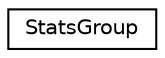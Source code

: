digraph "Graphical Class Hierarchy"
{
 // LATEX_PDF_SIZE
  edge [fontname="Helvetica",fontsize="10",labelfontname="Helvetica",labelfontsize="10"];
  node [fontname="Helvetica",fontsize="10",shape=record];
  rankdir="LR";
  Node0 [label="StatsGroup",height=0.2,width=0.4,color="black", fillcolor="white", style="filled",URL="$classoperations__research_1_1_stats_group.html",tooltip=" "];
}
